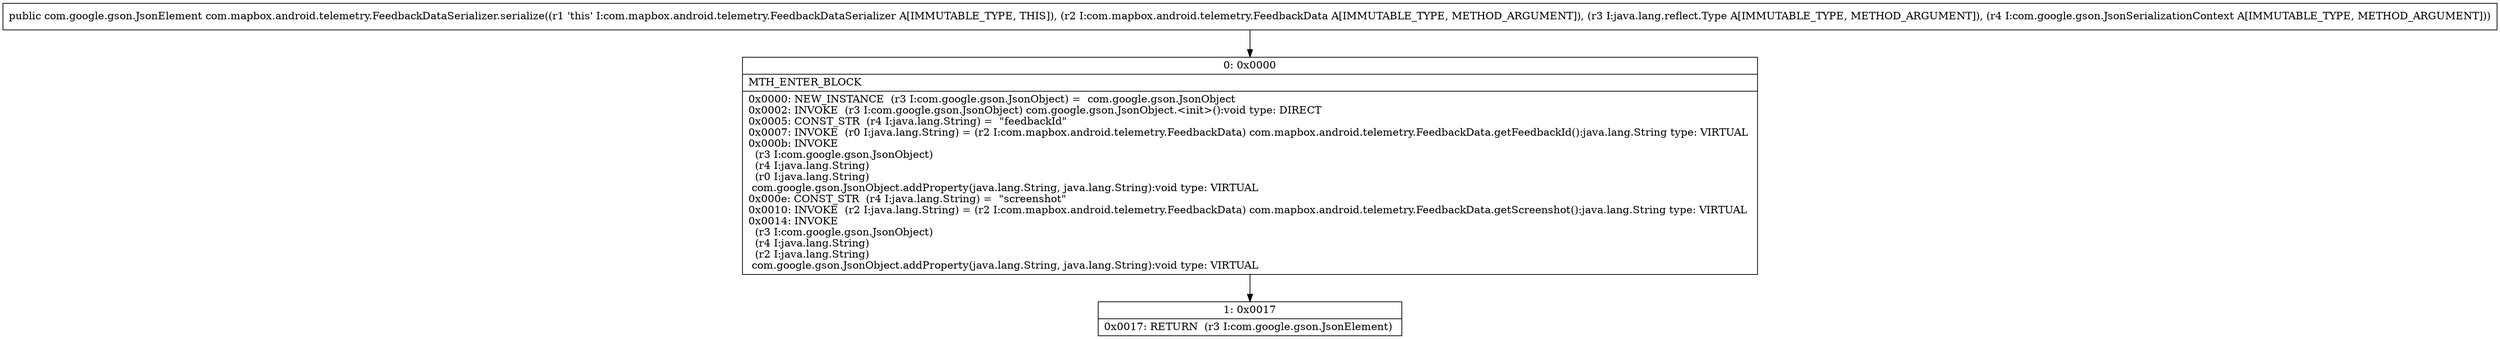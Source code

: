 digraph "CFG forcom.mapbox.android.telemetry.FeedbackDataSerializer.serialize(Lcom\/mapbox\/android\/telemetry\/FeedbackData;Ljava\/lang\/reflect\/Type;Lcom\/google\/gson\/JsonSerializationContext;)Lcom\/google\/gson\/JsonElement;" {
Node_0 [shape=record,label="{0\:\ 0x0000|MTH_ENTER_BLOCK\l|0x0000: NEW_INSTANCE  (r3 I:com.google.gson.JsonObject) =  com.google.gson.JsonObject \l0x0002: INVOKE  (r3 I:com.google.gson.JsonObject) com.google.gson.JsonObject.\<init\>():void type: DIRECT \l0x0005: CONST_STR  (r4 I:java.lang.String) =  \"feedbackId\" \l0x0007: INVOKE  (r0 I:java.lang.String) = (r2 I:com.mapbox.android.telemetry.FeedbackData) com.mapbox.android.telemetry.FeedbackData.getFeedbackId():java.lang.String type: VIRTUAL \l0x000b: INVOKE  \l  (r3 I:com.google.gson.JsonObject)\l  (r4 I:java.lang.String)\l  (r0 I:java.lang.String)\l com.google.gson.JsonObject.addProperty(java.lang.String, java.lang.String):void type: VIRTUAL \l0x000e: CONST_STR  (r4 I:java.lang.String) =  \"screenshot\" \l0x0010: INVOKE  (r2 I:java.lang.String) = (r2 I:com.mapbox.android.telemetry.FeedbackData) com.mapbox.android.telemetry.FeedbackData.getScreenshot():java.lang.String type: VIRTUAL \l0x0014: INVOKE  \l  (r3 I:com.google.gson.JsonObject)\l  (r4 I:java.lang.String)\l  (r2 I:java.lang.String)\l com.google.gson.JsonObject.addProperty(java.lang.String, java.lang.String):void type: VIRTUAL \l}"];
Node_1 [shape=record,label="{1\:\ 0x0017|0x0017: RETURN  (r3 I:com.google.gson.JsonElement) \l}"];
MethodNode[shape=record,label="{public com.google.gson.JsonElement com.mapbox.android.telemetry.FeedbackDataSerializer.serialize((r1 'this' I:com.mapbox.android.telemetry.FeedbackDataSerializer A[IMMUTABLE_TYPE, THIS]), (r2 I:com.mapbox.android.telemetry.FeedbackData A[IMMUTABLE_TYPE, METHOD_ARGUMENT]), (r3 I:java.lang.reflect.Type A[IMMUTABLE_TYPE, METHOD_ARGUMENT]), (r4 I:com.google.gson.JsonSerializationContext A[IMMUTABLE_TYPE, METHOD_ARGUMENT])) }"];
MethodNode -> Node_0;
Node_0 -> Node_1;
}

